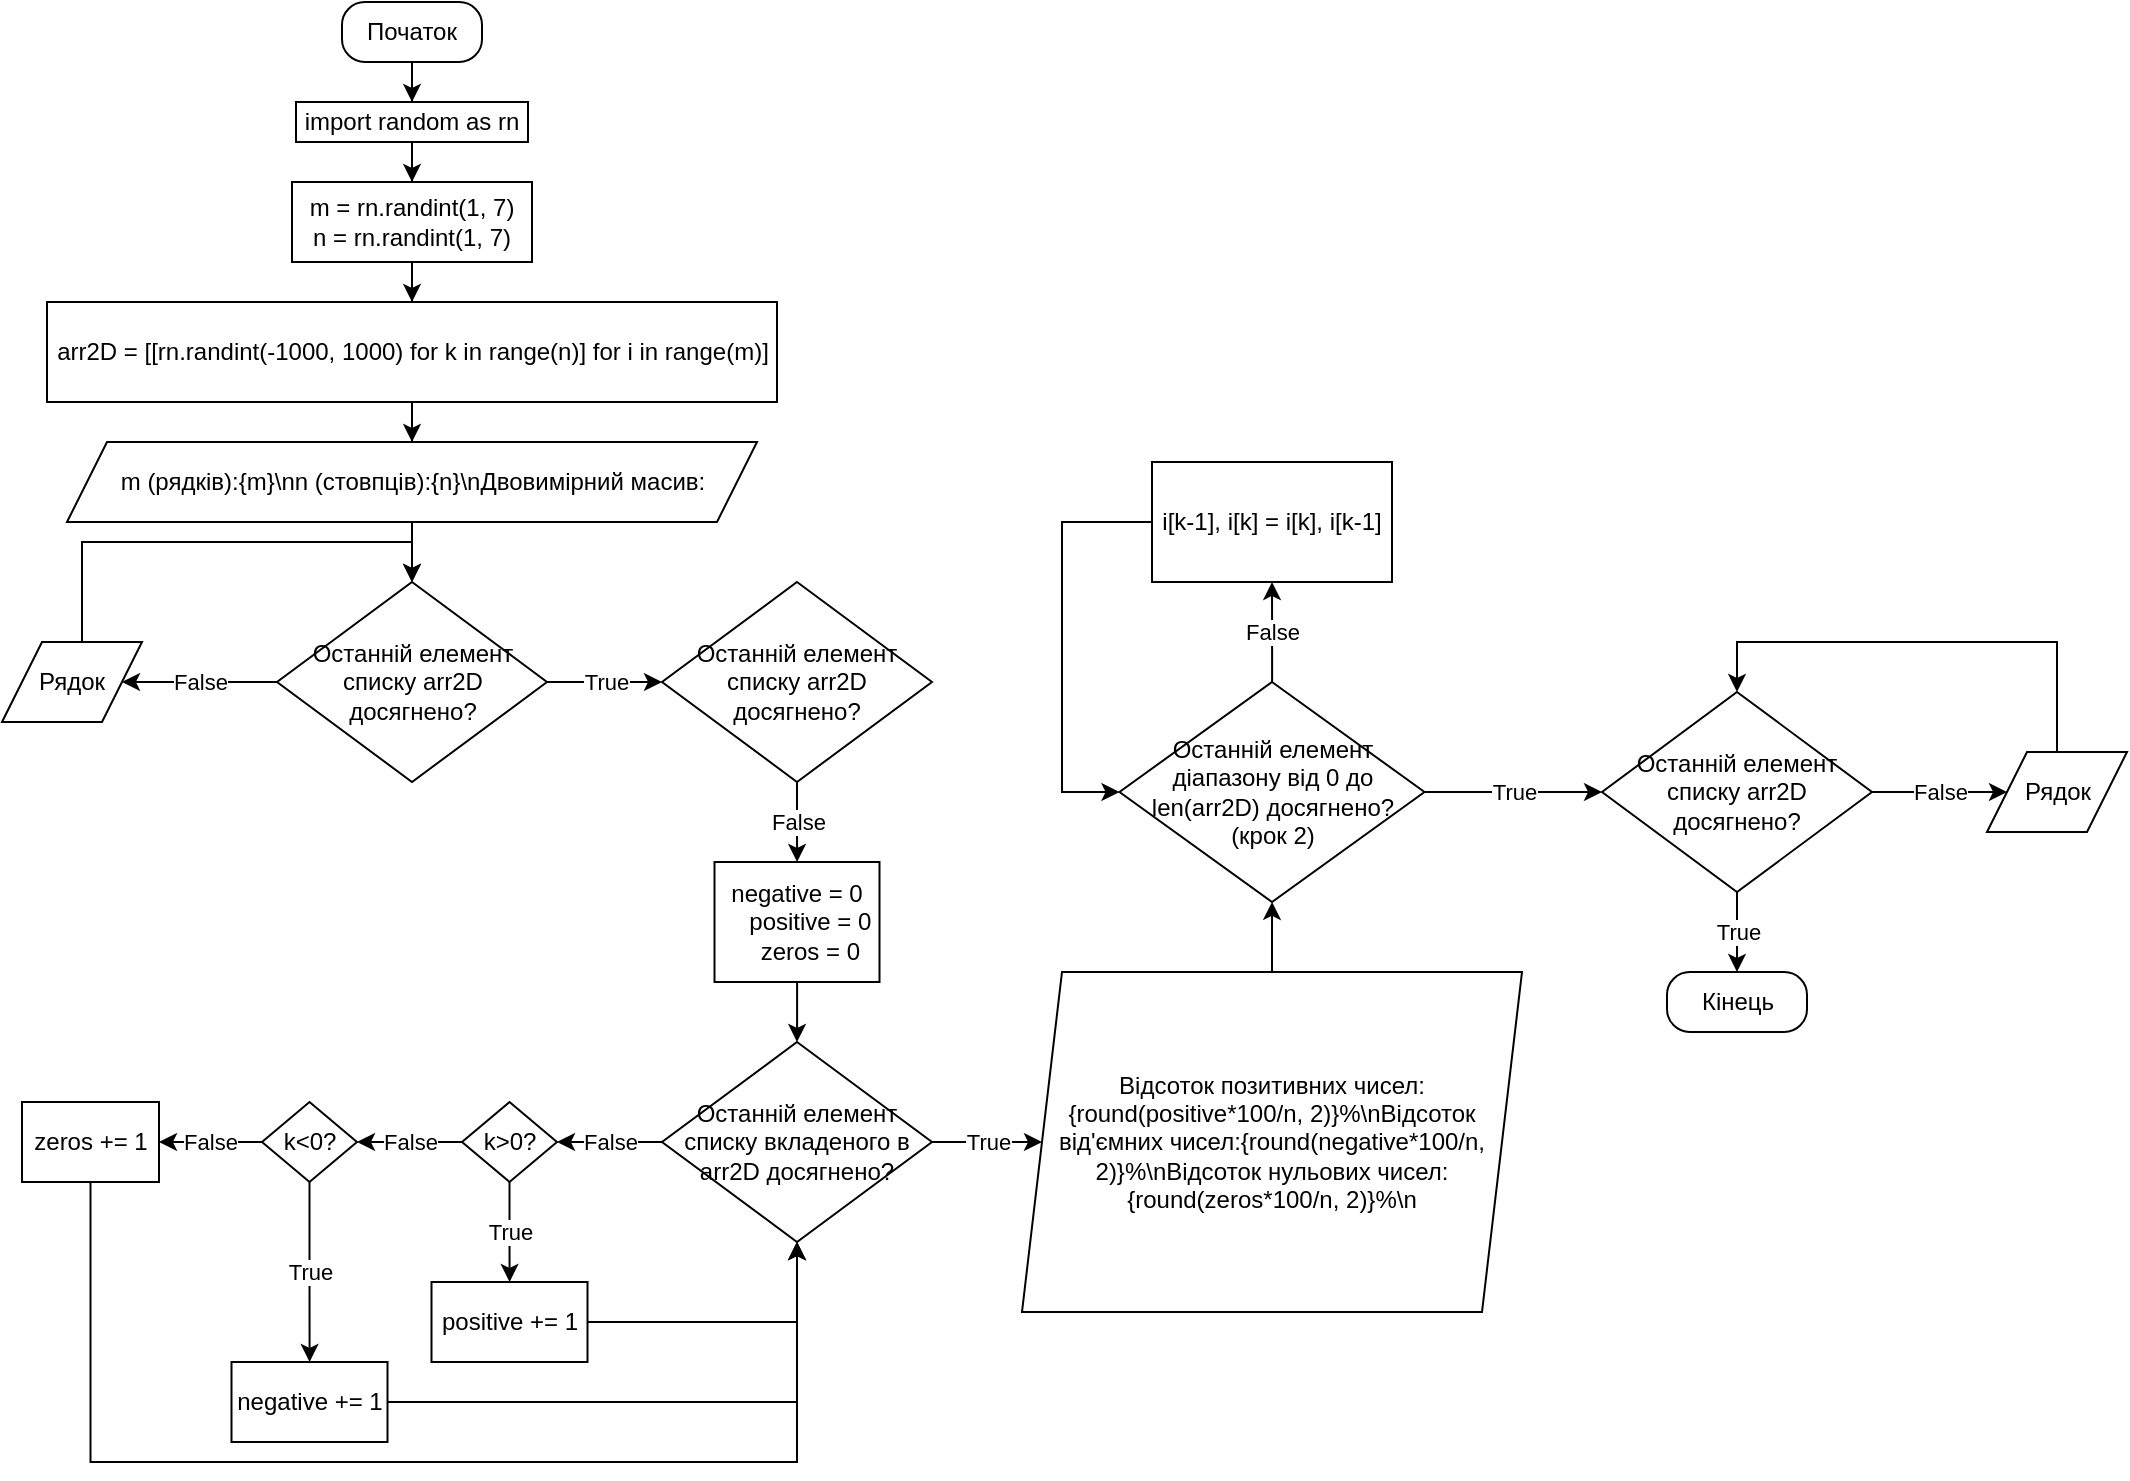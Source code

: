 <mxfile version="26.0.9">
  <diagram name="Страница — 1" id="2XN0GiN-zWs_is5mjBxY">
    <mxGraphModel dx="2074" dy="1132" grid="1" gridSize="10" guides="1" tooltips="1" connect="1" arrows="1" fold="1" page="1" pageScale="1" pageWidth="827" pageHeight="1169" math="0" shadow="0">
      <root>
        <mxCell id="0" />
        <mxCell id="1" parent="0" />
        <mxCell id="jcT04ShCUDrUNS0wLq2s-3" value="" style="edgeStyle=orthogonalEdgeStyle;rounded=0;orthogonalLoop=1;jettySize=auto;html=1;" edge="1" parent="1" source="jcT04ShCUDrUNS0wLq2s-1" target="jcT04ShCUDrUNS0wLq2s-2">
          <mxGeometry relative="1" as="geometry" />
        </mxCell>
        <mxCell id="jcT04ShCUDrUNS0wLq2s-1" value="Початок" style="rounded=1;whiteSpace=wrap;html=1;arcSize=38;" vertex="1" parent="1">
          <mxGeometry x="370" y="40" width="70" height="30" as="geometry" />
        </mxCell>
        <mxCell id="jcT04ShCUDrUNS0wLq2s-5" value="" style="edgeStyle=orthogonalEdgeStyle;rounded=0;orthogonalLoop=1;jettySize=auto;html=1;" edge="1" parent="1" source="jcT04ShCUDrUNS0wLq2s-2" target="jcT04ShCUDrUNS0wLq2s-4">
          <mxGeometry relative="1" as="geometry" />
        </mxCell>
        <mxCell id="jcT04ShCUDrUNS0wLq2s-2" value="import random as rn" style="rounded=0;whiteSpace=wrap;html=1;" vertex="1" parent="1">
          <mxGeometry x="347" y="90" width="116" height="20" as="geometry" />
        </mxCell>
        <mxCell id="jcT04ShCUDrUNS0wLq2s-7" value="" style="edgeStyle=orthogonalEdgeStyle;rounded=0;orthogonalLoop=1;jettySize=auto;html=1;" edge="1" parent="1" source="jcT04ShCUDrUNS0wLq2s-4" target="jcT04ShCUDrUNS0wLq2s-6">
          <mxGeometry relative="1" as="geometry" />
        </mxCell>
        <mxCell id="jcT04ShCUDrUNS0wLq2s-4" value="m = rn.randint(1, 7)&#xa;n = rn.randint(1, 7)" style="rounded=0;whiteSpace=wrap;html=1;" vertex="1" parent="1">
          <mxGeometry x="345" y="130" width="120" height="40" as="geometry" />
        </mxCell>
        <mxCell id="jcT04ShCUDrUNS0wLq2s-8" style="edgeStyle=orthogonalEdgeStyle;rounded=0;orthogonalLoop=1;jettySize=auto;html=1;" edge="1" parent="1" source="jcT04ShCUDrUNS0wLq2s-6" target="jcT04ShCUDrUNS0wLq2s-9">
          <mxGeometry relative="1" as="geometry">
            <mxPoint x="405" y="270" as="targetPoint" />
          </mxGeometry>
        </mxCell>
        <mxCell id="jcT04ShCUDrUNS0wLq2s-6" value="arr2D = [[rn.randint(-1000, 1000) for k in range(n)] for i in range(m)]" style="whiteSpace=wrap;html=1;rounded=0;" vertex="1" parent="1">
          <mxGeometry x="222.5" y="190" width="365" height="50" as="geometry" />
        </mxCell>
        <mxCell id="jcT04ShCUDrUNS0wLq2s-10" style="edgeStyle=orthogonalEdgeStyle;rounded=0;orthogonalLoop=1;jettySize=auto;html=1;" edge="1" parent="1" source="jcT04ShCUDrUNS0wLq2s-9" target="jcT04ShCUDrUNS0wLq2s-11">
          <mxGeometry relative="1" as="geometry">
            <mxPoint x="405" y="330" as="targetPoint" />
          </mxGeometry>
        </mxCell>
        <mxCell id="jcT04ShCUDrUNS0wLq2s-9" value="m (рядків):{m}\nn (стовпців):{n}\nДвовимірний масив:" style="shape=parallelogram;perimeter=parallelogramPerimeter;whiteSpace=wrap;html=1;fixedSize=1;" vertex="1" parent="1">
          <mxGeometry x="232.5" y="260" width="345" height="40" as="geometry" />
        </mxCell>
        <mxCell id="jcT04ShCUDrUNS0wLq2s-12" value="False" style="edgeStyle=orthogonalEdgeStyle;rounded=0;orthogonalLoop=1;jettySize=auto;html=1;entryX=1;entryY=0.5;entryDx=0;entryDy=0;" edge="1" parent="1" source="jcT04ShCUDrUNS0wLq2s-11" target="jcT04ShCUDrUNS0wLq2s-14">
          <mxGeometry relative="1" as="geometry">
            <mxPoint x="272.5" y="380" as="targetPoint" />
          </mxGeometry>
        </mxCell>
        <mxCell id="jcT04ShCUDrUNS0wLq2s-16" value="True" style="edgeStyle=orthogonalEdgeStyle;rounded=0;orthogonalLoop=1;jettySize=auto;html=1;entryX=0;entryY=0.5;entryDx=0;entryDy=0;" edge="1" parent="1" source="jcT04ShCUDrUNS0wLq2s-11" target="jcT04ShCUDrUNS0wLq2s-17">
          <mxGeometry relative="1" as="geometry">
            <mxPoint x="520" y="380" as="targetPoint" />
          </mxGeometry>
        </mxCell>
        <mxCell id="jcT04ShCUDrUNS0wLq2s-11" value="Останній елемент списку arr2D досягнено?" style="rhombus;whiteSpace=wrap;html=1;" vertex="1" parent="1">
          <mxGeometry x="337.5" y="330" width="135" height="100" as="geometry" />
        </mxCell>
        <mxCell id="jcT04ShCUDrUNS0wLq2s-15" style="edgeStyle=orthogonalEdgeStyle;rounded=0;orthogonalLoop=1;jettySize=auto;html=1;entryX=0.5;entryY=0;entryDx=0;entryDy=0;" edge="1" parent="1" source="jcT04ShCUDrUNS0wLq2s-14" target="jcT04ShCUDrUNS0wLq2s-11">
          <mxGeometry relative="1" as="geometry">
            <Array as="points">
              <mxPoint x="240" y="310" />
              <mxPoint x="405" y="310" />
            </Array>
          </mxGeometry>
        </mxCell>
        <mxCell id="jcT04ShCUDrUNS0wLq2s-14" value="Рядок" style="shape=parallelogram;perimeter=parallelogramPerimeter;whiteSpace=wrap;html=1;fixedSize=1;" vertex="1" parent="1">
          <mxGeometry x="200" y="360" width="70" height="40" as="geometry" />
        </mxCell>
        <mxCell id="jcT04ShCUDrUNS0wLq2s-18" value="False" style="edgeStyle=orthogonalEdgeStyle;rounded=0;orthogonalLoop=1;jettySize=auto;html=1;" edge="1" parent="1" source="jcT04ShCUDrUNS0wLq2s-17" target="jcT04ShCUDrUNS0wLq2s-19">
          <mxGeometry relative="1" as="geometry">
            <mxPoint x="597.5" y="480" as="targetPoint" />
          </mxGeometry>
        </mxCell>
        <mxCell id="jcT04ShCUDrUNS0wLq2s-17" value="Останній елемент списку arr2D досягнено?" style="rhombus;whiteSpace=wrap;html=1;" vertex="1" parent="1">
          <mxGeometry x="530" y="330" width="135" height="100" as="geometry" />
        </mxCell>
        <mxCell id="jcT04ShCUDrUNS0wLq2s-21" value="" style="edgeStyle=orthogonalEdgeStyle;rounded=0;orthogonalLoop=1;jettySize=auto;html=1;" edge="1" parent="1" source="jcT04ShCUDrUNS0wLq2s-19" target="jcT04ShCUDrUNS0wLq2s-20">
          <mxGeometry relative="1" as="geometry" />
        </mxCell>
        <mxCell id="jcT04ShCUDrUNS0wLq2s-19" value="negative = 0&#xa;    positive = 0&#xa;    zeros = 0" style="rounded=0;whiteSpace=wrap;html=1;" vertex="1" parent="1">
          <mxGeometry x="556.25" y="470" width="82.5" height="60" as="geometry" />
        </mxCell>
        <mxCell id="jcT04ShCUDrUNS0wLq2s-22" value="False" style="edgeStyle=orthogonalEdgeStyle;rounded=0;orthogonalLoop=1;jettySize=auto;html=1;" edge="1" parent="1" source="jcT04ShCUDrUNS0wLq2s-20" target="jcT04ShCUDrUNS0wLq2s-23">
          <mxGeometry relative="1" as="geometry">
            <mxPoint x="470" y="610" as="targetPoint" />
          </mxGeometry>
        </mxCell>
        <mxCell id="jcT04ShCUDrUNS0wLq2s-38" value="True" style="edgeStyle=orthogonalEdgeStyle;rounded=0;orthogonalLoop=1;jettySize=auto;html=1;" edge="1" parent="1" source="jcT04ShCUDrUNS0wLq2s-20" target="jcT04ShCUDrUNS0wLq2s-39">
          <mxGeometry relative="1" as="geometry">
            <mxPoint x="710" y="610" as="targetPoint" />
          </mxGeometry>
        </mxCell>
        <mxCell id="jcT04ShCUDrUNS0wLq2s-20" value="Останній елемент списку вкладеного в arr2D досягнено?" style="rhombus;whiteSpace=wrap;html=1;" vertex="1" parent="1">
          <mxGeometry x="530" y="560" width="135" height="100" as="geometry" />
        </mxCell>
        <mxCell id="jcT04ShCUDrUNS0wLq2s-24" value="True" style="edgeStyle=orthogonalEdgeStyle;rounded=0;orthogonalLoop=1;jettySize=auto;html=1;" edge="1" parent="1" source="jcT04ShCUDrUNS0wLq2s-23" target="jcT04ShCUDrUNS0wLq2s-25">
          <mxGeometry relative="1" as="geometry">
            <mxPoint x="454" y="690" as="targetPoint" />
          </mxGeometry>
        </mxCell>
        <mxCell id="jcT04ShCUDrUNS0wLq2s-29" value="False" style="edgeStyle=orthogonalEdgeStyle;rounded=0;orthogonalLoop=1;jettySize=auto;html=1;" edge="1" parent="1" source="jcT04ShCUDrUNS0wLq2s-23" target="jcT04ShCUDrUNS0wLq2s-27">
          <mxGeometry relative="1" as="geometry" />
        </mxCell>
        <mxCell id="jcT04ShCUDrUNS0wLq2s-23" value="k&amp;gt;0?" style="rhombus;whiteSpace=wrap;html=1;" vertex="1" parent="1">
          <mxGeometry x="430" y="590" width="47.5" height="40" as="geometry" />
        </mxCell>
        <mxCell id="jcT04ShCUDrUNS0wLq2s-26" style="edgeStyle=orthogonalEdgeStyle;rounded=0;orthogonalLoop=1;jettySize=auto;html=1;entryX=0.5;entryY=1;entryDx=0;entryDy=0;" edge="1" parent="1" source="jcT04ShCUDrUNS0wLq2s-25" target="jcT04ShCUDrUNS0wLq2s-20">
          <mxGeometry relative="1" as="geometry" />
        </mxCell>
        <mxCell id="jcT04ShCUDrUNS0wLq2s-25" value="positive += 1" style="rounded=0;whiteSpace=wrap;html=1;" vertex="1" parent="1">
          <mxGeometry x="414.75" y="680" width="78" height="40" as="geometry" />
        </mxCell>
        <mxCell id="jcT04ShCUDrUNS0wLq2s-33" value="False" style="edgeStyle=orthogonalEdgeStyle;rounded=0;orthogonalLoop=1;jettySize=auto;html=1;" edge="1" parent="1" source="jcT04ShCUDrUNS0wLq2s-27" target="jcT04ShCUDrUNS0wLq2s-32">
          <mxGeometry relative="1" as="geometry" />
        </mxCell>
        <mxCell id="jcT04ShCUDrUNS0wLq2s-35" value="True" style="edgeStyle=orthogonalEdgeStyle;rounded=0;orthogonalLoop=1;jettySize=auto;html=1;" edge="1" parent="1" source="jcT04ShCUDrUNS0wLq2s-27" target="jcT04ShCUDrUNS0wLq2s-34">
          <mxGeometry relative="1" as="geometry" />
        </mxCell>
        <mxCell id="jcT04ShCUDrUNS0wLq2s-27" value="k&amp;lt;0?" style="rhombus;whiteSpace=wrap;html=1;" vertex="1" parent="1">
          <mxGeometry x="330" y="590" width="47.5" height="40" as="geometry" />
        </mxCell>
        <mxCell id="jcT04ShCUDrUNS0wLq2s-37" style="edgeStyle=orthogonalEdgeStyle;rounded=0;orthogonalLoop=1;jettySize=auto;html=1;entryX=0.5;entryY=1;entryDx=0;entryDy=0;" edge="1" parent="1" source="jcT04ShCUDrUNS0wLq2s-32" target="jcT04ShCUDrUNS0wLq2s-20">
          <mxGeometry relative="1" as="geometry">
            <Array as="points">
              <mxPoint x="244" y="770" />
              <mxPoint x="598" y="770" />
            </Array>
          </mxGeometry>
        </mxCell>
        <mxCell id="jcT04ShCUDrUNS0wLq2s-32" value="zeros += 1" style="rounded=0;whiteSpace=wrap;html=1;" vertex="1" parent="1">
          <mxGeometry x="210" y="590" width="68.5" height="40" as="geometry" />
        </mxCell>
        <mxCell id="jcT04ShCUDrUNS0wLq2s-36" style="edgeStyle=orthogonalEdgeStyle;rounded=0;orthogonalLoop=1;jettySize=auto;html=1;entryX=0.5;entryY=1;entryDx=0;entryDy=0;" edge="1" parent="1" source="jcT04ShCUDrUNS0wLq2s-34" target="jcT04ShCUDrUNS0wLq2s-20">
          <mxGeometry relative="1" as="geometry" />
        </mxCell>
        <mxCell id="jcT04ShCUDrUNS0wLq2s-34" value="negative += 1" style="rounded=0;whiteSpace=wrap;html=1;" vertex="1" parent="1">
          <mxGeometry x="314.75" y="720" width="78" height="40" as="geometry" />
        </mxCell>
        <mxCell id="jcT04ShCUDrUNS0wLq2s-41" value="" style="edgeStyle=orthogonalEdgeStyle;rounded=0;orthogonalLoop=1;jettySize=auto;html=1;" edge="1" parent="1" source="jcT04ShCUDrUNS0wLq2s-39" target="jcT04ShCUDrUNS0wLq2s-40">
          <mxGeometry relative="1" as="geometry" />
        </mxCell>
        <mxCell id="jcT04ShCUDrUNS0wLq2s-39" value="Відсоток позитивних чисел: {round(positive*100/n, 2)}%\nВідсоток від&#39;ємних чисел:{round(negative*100/n, 2)}%\nВідсоток нульових чисел:{round(zeros*100/n, 2)}%\n" style="shape=parallelogram;perimeter=parallelogramPerimeter;whiteSpace=wrap;html=1;fixedSize=1;" vertex="1" parent="1">
          <mxGeometry x="710" y="525" width="250" height="170" as="geometry" />
        </mxCell>
        <mxCell id="jcT04ShCUDrUNS0wLq2s-42" value="False" style="edgeStyle=orthogonalEdgeStyle;rounded=0;orthogonalLoop=1;jettySize=auto;html=1;" edge="1" parent="1" source="jcT04ShCUDrUNS0wLq2s-40" target="jcT04ShCUDrUNS0wLq2s-43">
          <mxGeometry relative="1" as="geometry">
            <mxPoint x="720" y="340" as="targetPoint" />
          </mxGeometry>
        </mxCell>
        <mxCell id="jcT04ShCUDrUNS0wLq2s-52" value="True" style="edgeStyle=orthogonalEdgeStyle;rounded=0;orthogonalLoop=1;jettySize=auto;html=1;entryX=0;entryY=0.5;entryDx=0;entryDy=0;" edge="1" parent="1" source="jcT04ShCUDrUNS0wLq2s-40" target="jcT04ShCUDrUNS0wLq2s-47">
          <mxGeometry relative="1" as="geometry" />
        </mxCell>
        <mxCell id="jcT04ShCUDrUNS0wLq2s-40" value="Останній елемент діапазону від 0 до len(arr2D) досягнено?&lt;div&gt;(крок 2)&lt;/div&gt;" style="rhombus;whiteSpace=wrap;html=1;" vertex="1" parent="1">
          <mxGeometry x="758.75" y="380" width="152.5" height="110" as="geometry" />
        </mxCell>
        <mxCell id="jcT04ShCUDrUNS0wLq2s-50" style="edgeStyle=orthogonalEdgeStyle;rounded=0;orthogonalLoop=1;jettySize=auto;html=1;entryX=0;entryY=0.5;entryDx=0;entryDy=0;" edge="1" parent="1" source="jcT04ShCUDrUNS0wLq2s-43" target="jcT04ShCUDrUNS0wLq2s-40">
          <mxGeometry relative="1" as="geometry">
            <Array as="points">
              <mxPoint x="730" y="300" />
              <mxPoint x="730" y="435" />
            </Array>
          </mxGeometry>
        </mxCell>
        <mxCell id="jcT04ShCUDrUNS0wLq2s-43" value="i[k-1], i[k] = i[k], i[k-1]" style="rounded=0;whiteSpace=wrap;html=1;" vertex="1" parent="1">
          <mxGeometry x="775" y="270" width="120" height="60" as="geometry" />
        </mxCell>
        <mxCell id="jcT04ShCUDrUNS0wLq2s-46" value="False" style="edgeStyle=orthogonalEdgeStyle;rounded=0;orthogonalLoop=1;jettySize=auto;html=1;entryX=0;entryY=0.5;entryDx=0;entryDy=0;" edge="1" parent="1" source="jcT04ShCUDrUNS0wLq2s-47" target="jcT04ShCUDrUNS0wLq2s-49">
          <mxGeometry relative="1" as="geometry">
            <mxPoint x="935" y="440" as="targetPoint" />
          </mxGeometry>
        </mxCell>
        <mxCell id="jcT04ShCUDrUNS0wLq2s-53" value="True" style="edgeStyle=orthogonalEdgeStyle;rounded=0;orthogonalLoop=1;jettySize=auto;html=1;entryX=0.5;entryY=0;entryDx=0;entryDy=0;" edge="1" parent="1" source="jcT04ShCUDrUNS0wLq2s-47" target="jcT04ShCUDrUNS0wLq2s-54">
          <mxGeometry x="0.008" relative="1" as="geometry">
            <mxPoint x="1067.5" y="550" as="targetPoint" />
            <mxPoint as="offset" />
          </mxGeometry>
        </mxCell>
        <mxCell id="jcT04ShCUDrUNS0wLq2s-47" value="Останній елемент списку arr2D досягнено?" style="rhombus;whiteSpace=wrap;html=1;" vertex="1" parent="1">
          <mxGeometry x="1000" y="385" width="135" height="100" as="geometry" />
        </mxCell>
        <mxCell id="jcT04ShCUDrUNS0wLq2s-48" style="edgeStyle=orthogonalEdgeStyle;rounded=0;orthogonalLoop=1;jettySize=auto;html=1;entryX=0.5;entryY=0;entryDx=0;entryDy=0;" edge="1" parent="1" source="jcT04ShCUDrUNS0wLq2s-49" target="jcT04ShCUDrUNS0wLq2s-47">
          <mxGeometry relative="1" as="geometry">
            <Array as="points">
              <mxPoint x="1228" y="360" />
              <mxPoint x="1068" y="360" />
            </Array>
          </mxGeometry>
        </mxCell>
        <mxCell id="jcT04ShCUDrUNS0wLq2s-49" value="Рядок" style="shape=parallelogram;perimeter=parallelogramPerimeter;whiteSpace=wrap;html=1;fixedSize=1;" vertex="1" parent="1">
          <mxGeometry x="1192.5" y="415" width="70" height="40" as="geometry" />
        </mxCell>
        <mxCell id="jcT04ShCUDrUNS0wLq2s-54" value="Кінець" style="rounded=1;whiteSpace=wrap;html=1;arcSize=38;" vertex="1" parent="1">
          <mxGeometry x="1032.5" y="525" width="70" height="30" as="geometry" />
        </mxCell>
      </root>
    </mxGraphModel>
  </diagram>
</mxfile>
